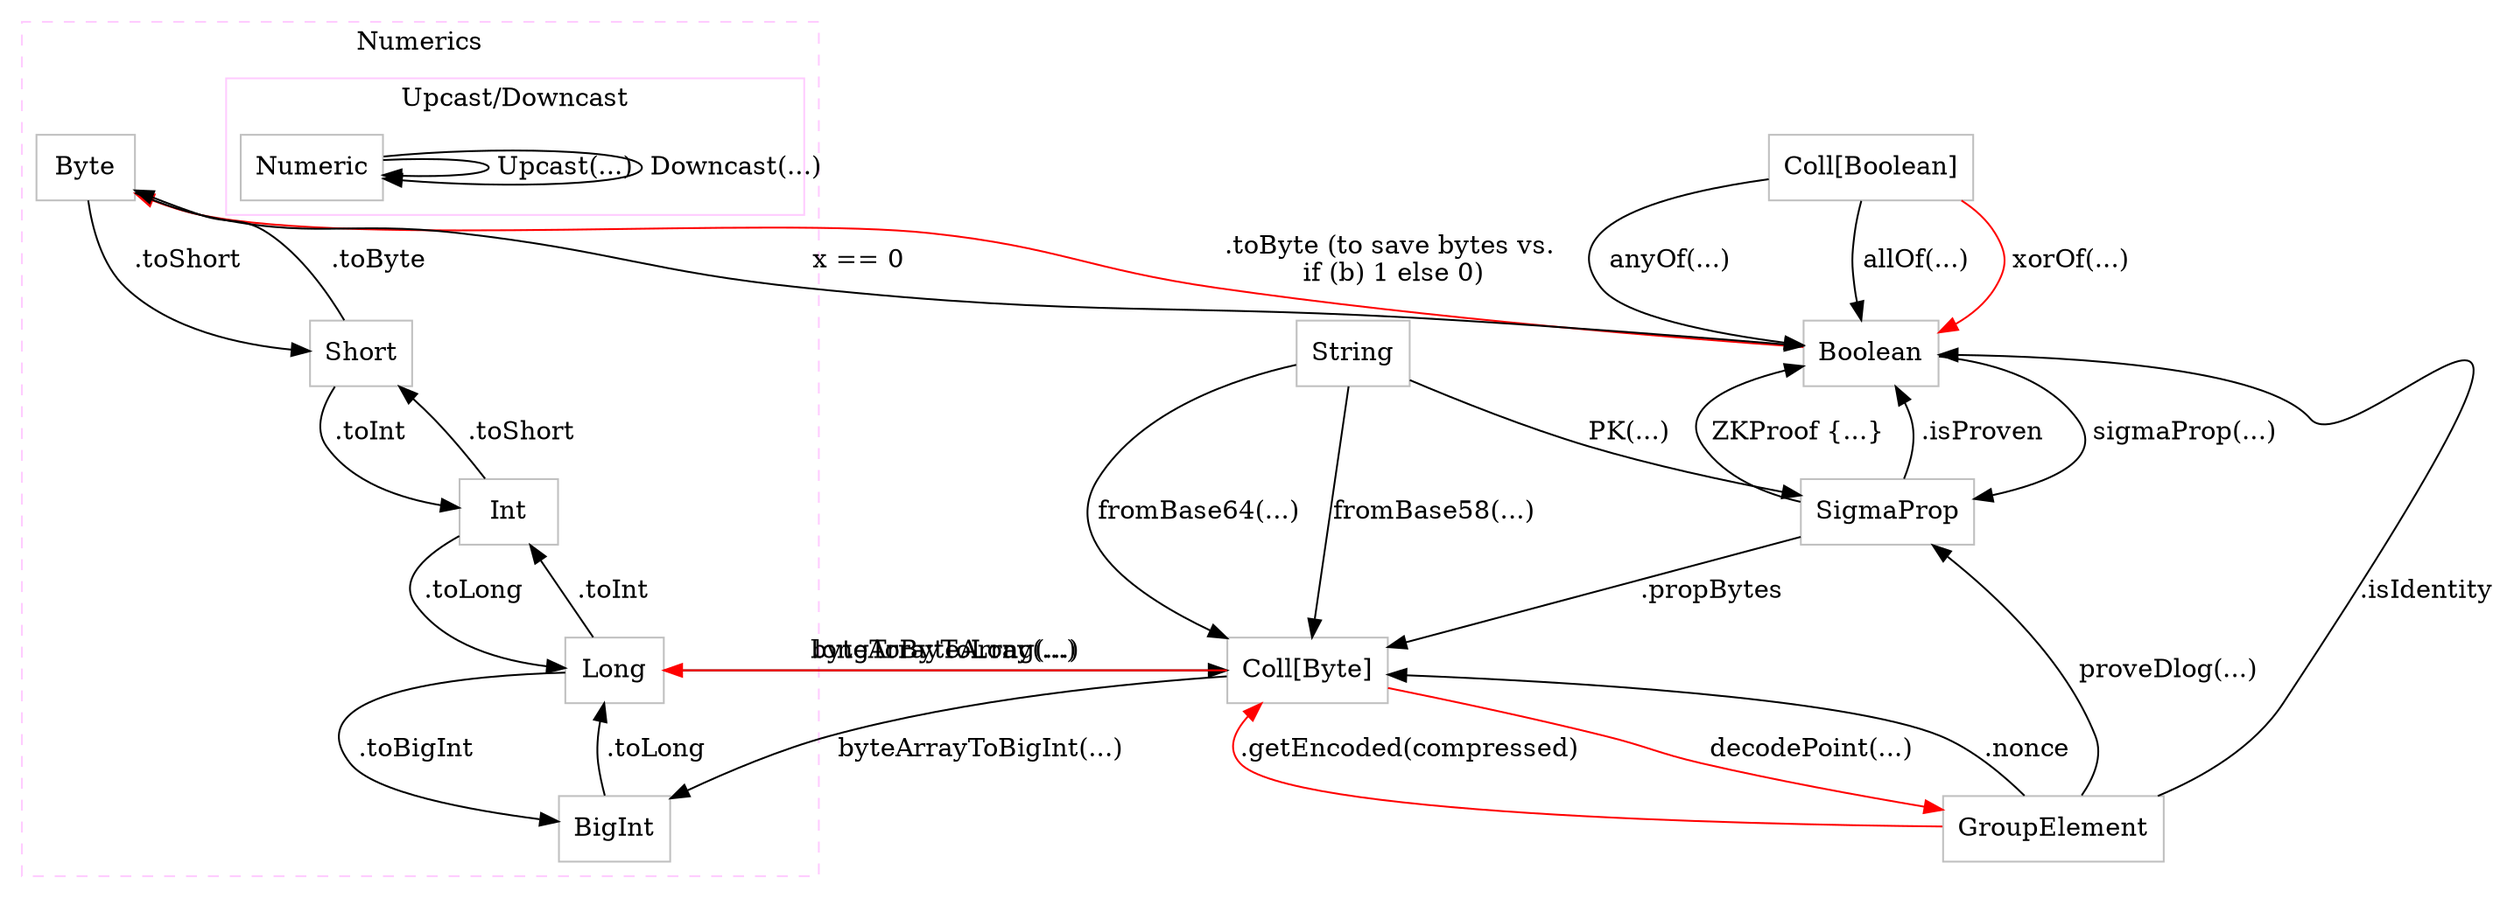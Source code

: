 digraph conversions {
    nodesep=0.8
    K=0.6
    concentrate=false
    node [shape=box, color=gray, style=filled, fillcolor=white] 

    Boolean -> Byte [label=" .toByte (to save bytes vs. \n if (b) 1 else 0)" color=red] 
    Byte -> Boolean [label=" x == 0"]

    subgraph cluster_Numerics {
        style=dashed; color="#FFCCFF";label="Numerics";
        Byte -> Short [label=" .toShort "]
        // Byte -> Int [label=" .toInt "]
        // Byte -> Long [label=" .toLong "]
        // Byte -> BigInt [label=" .toBigInt "]

        Short -> Byte [label=" .toByte "]
        Short -> Int [label=" .toInt "]
        // Short -> Long [label=" .toLong "; weight=0]
        // Short -> BigInt [label=" .toBigInt "]

        // Int -> Byte [label=" .toByte "]
        Int -> Short [label=" .toShort "]
        Int -> Long [label=" .toLong "]
        // Int -> BigInt [label=" .toBigInt "]

        // Long -> Byte [label=" .toByte "]
        // Long -> Short [label=" .toShort "]
        Long -> Int [label=" .toInt "]
        Long -> BigInt [label=" .toBigInt "]

        // BigInt -> Byte [label=" .toByte "]
        // BigInt -> Short [label=" .toShort "]
        // BigInt -> Int [label=" .toInt "]
        BigInt -> Long [label=" .toLong "]

        subgraph cluster_NumericsCasts {
            style=xdashed; color="#FFCCFF";label="Upcast/Downcast";

            Numeric -> Numeric [label=" Upcast(...) "]
            Numeric -> Numeric [label=" Downcast(...) "]
        }
    }


    Bytes -> GroupElement [label=" decodePoint(...) ", color=red]
    Bytes -> BigInt [label=" byteArrayToBigInt(...) "]
    Bytes -> Long [label=" byteArrayToLong(...) ", color=red, weight=0]
    Long -> Bytes [label=" longToByteArray(...) "]

    Bits [ label="Coll[Boolean]" shape=box, color=gray, style=filled, fillcolor=white ]
    Bytes [ label="Coll[Byte]" shape=box, color=gray, style=filled, fillcolor=white ]

    Bits -> Boolean [label=" anyOf(...) " ]
    Bits -> Boolean [label=" allOf(...) " ]
    Bits -> Boolean [label=" xorOf(...) " color=red ]

    SigmaProp -> Boolean [label=" ZKProof {...} "]
    SigmaProp -> Boolean [label=" .isProven "]
    SigmaProp -> Bytes [label=" .propBytes "]
    Boolean -> SigmaProp [label=" sigmaProp(...) "]

    GroupElement -> SigmaProp [label="proveDlog(...)"]
    GroupElement -> Boolean [label=".isIdentity"]
    GroupElement -> Bytes [label=".nonce"]
    GroupElement -> Bytes [label=".getEncoded(compressed)" color=red]

    String -> Bytes [label="fromBase58(...)"]
    String -> Bytes [label="fromBase64(...)"]
    String -> SigmaProp [label="PK(...)"]
}
